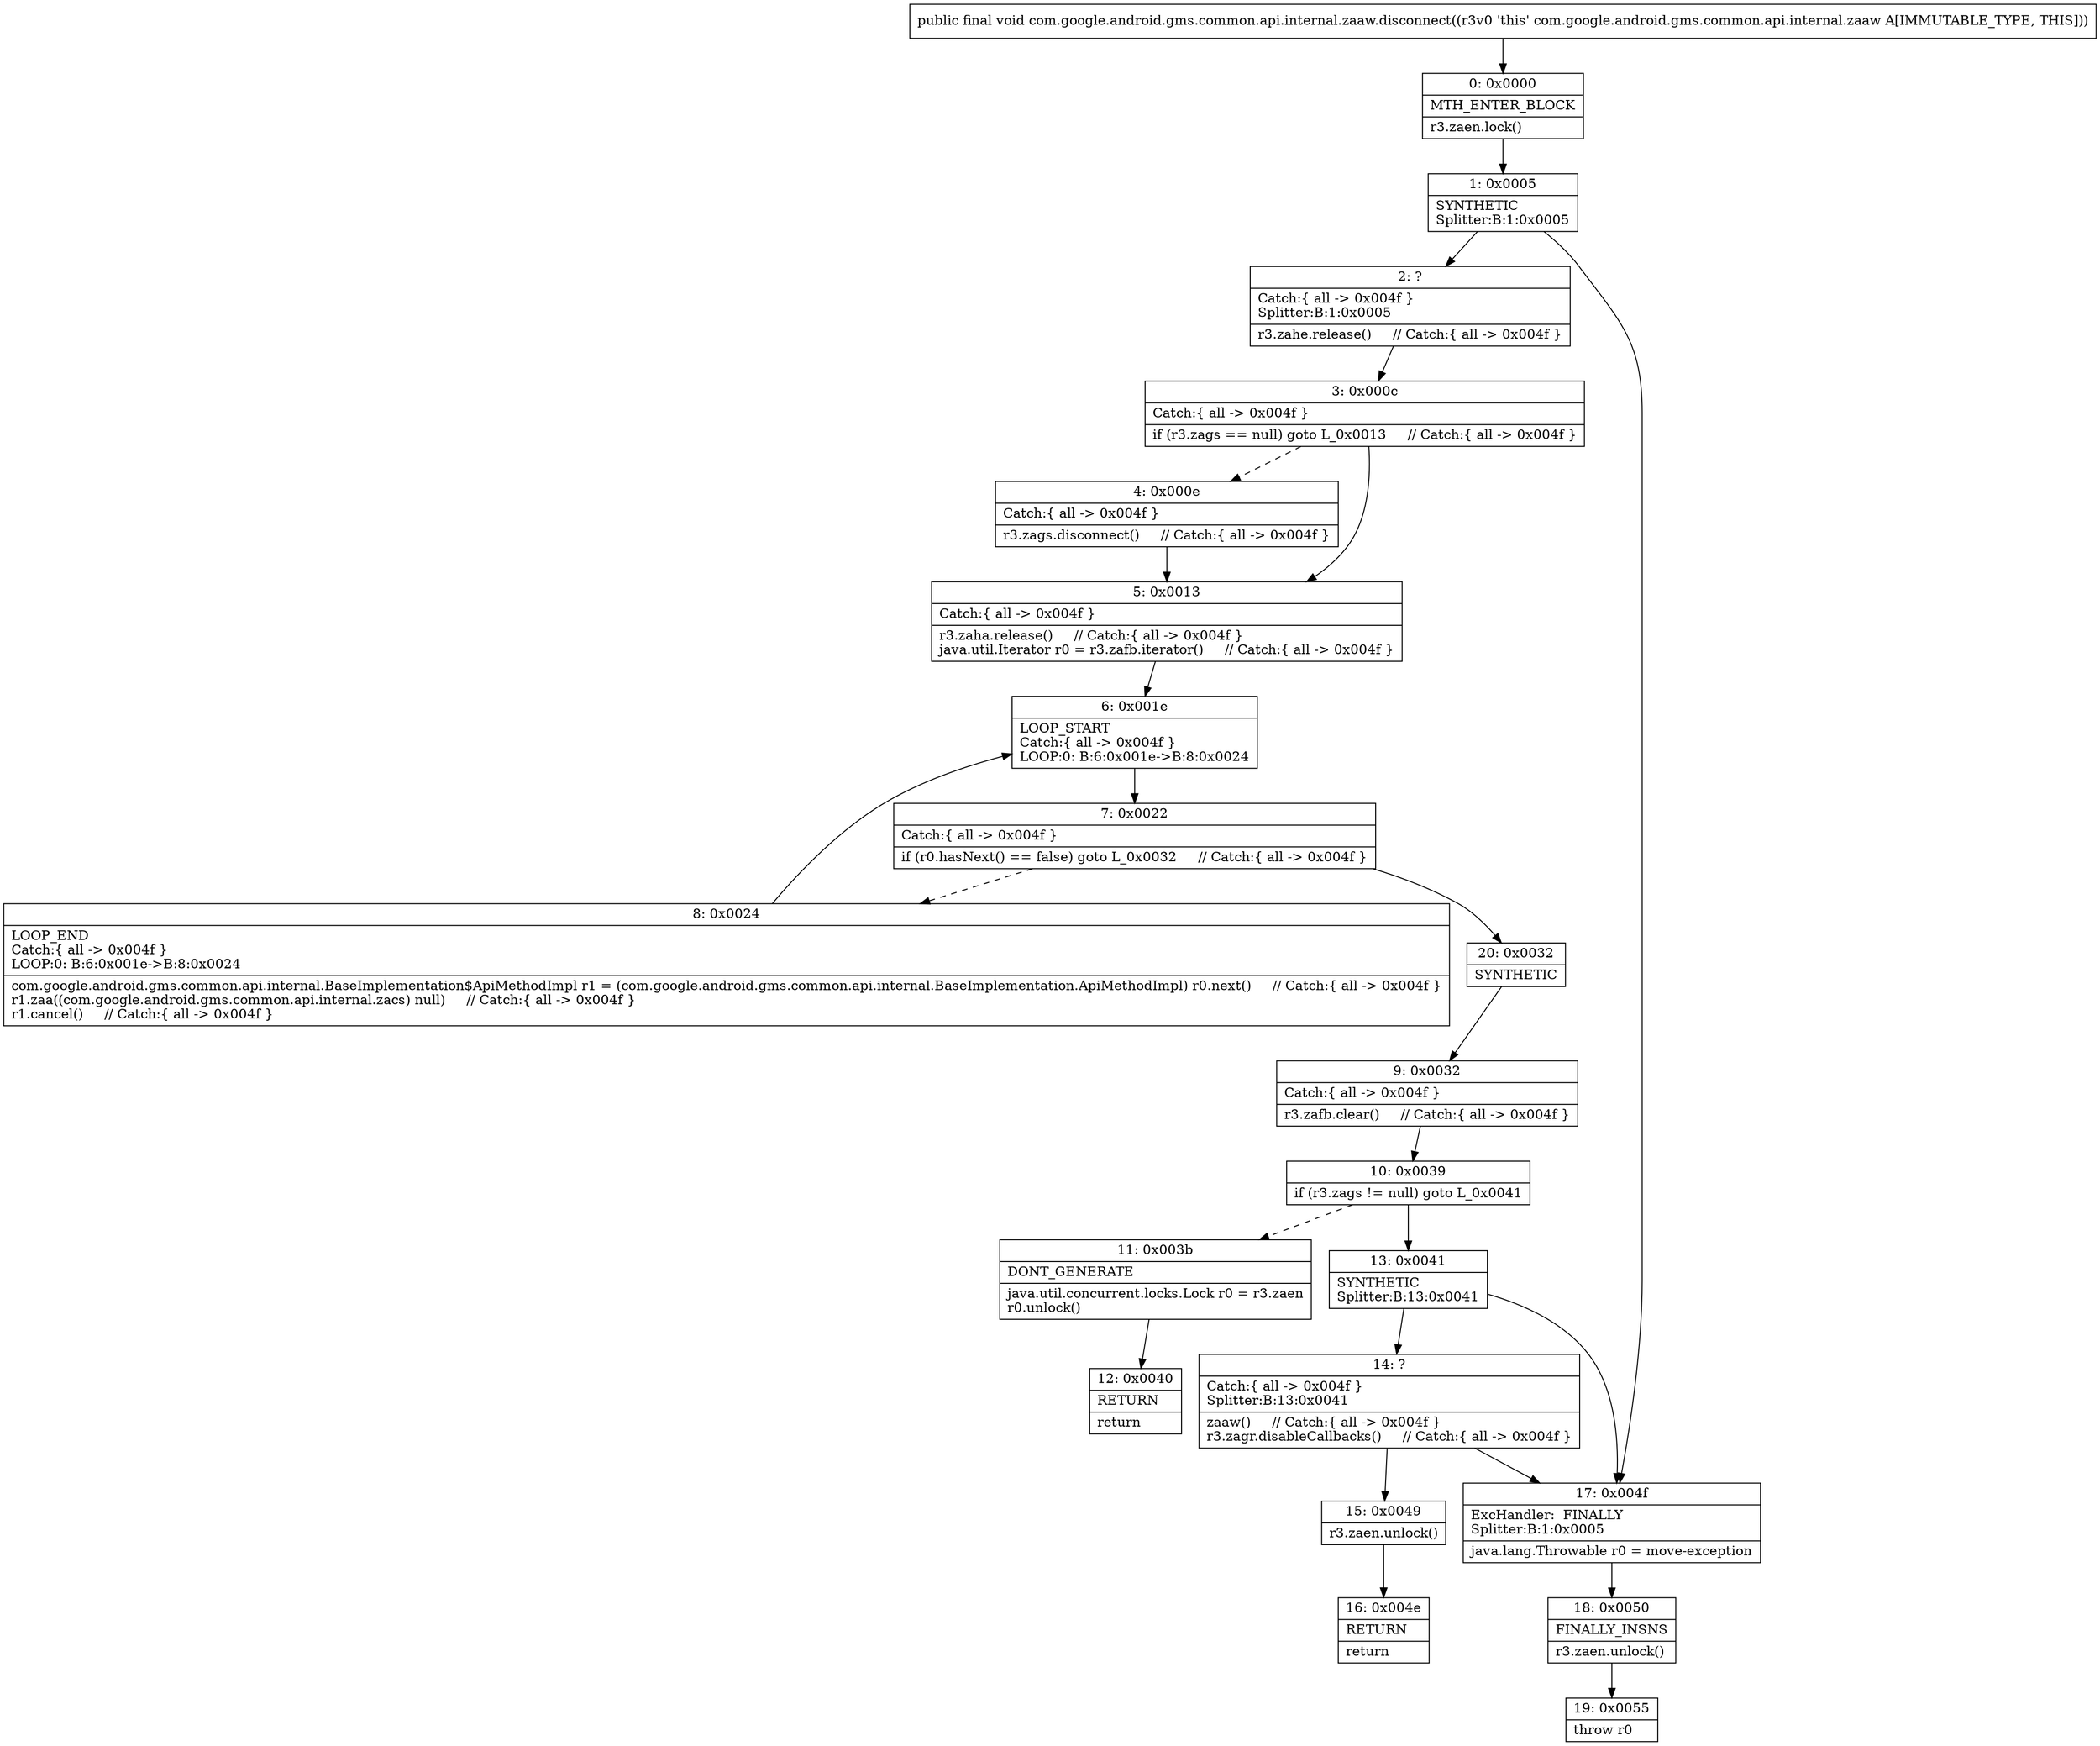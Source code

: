 digraph "CFG forcom.google.android.gms.common.api.internal.zaaw.disconnect()V" {
Node_0 [shape=record,label="{0\:\ 0x0000|MTH_ENTER_BLOCK\l|r3.zaen.lock()\l}"];
Node_1 [shape=record,label="{1\:\ 0x0005|SYNTHETIC\lSplitter:B:1:0x0005\l}"];
Node_2 [shape=record,label="{2\:\ ?|Catch:\{ all \-\> 0x004f \}\lSplitter:B:1:0x0005\l|r3.zahe.release()     \/\/ Catch:\{ all \-\> 0x004f \}\l}"];
Node_3 [shape=record,label="{3\:\ 0x000c|Catch:\{ all \-\> 0x004f \}\l|if (r3.zags == null) goto L_0x0013     \/\/ Catch:\{ all \-\> 0x004f \}\l}"];
Node_4 [shape=record,label="{4\:\ 0x000e|Catch:\{ all \-\> 0x004f \}\l|r3.zags.disconnect()     \/\/ Catch:\{ all \-\> 0x004f \}\l}"];
Node_5 [shape=record,label="{5\:\ 0x0013|Catch:\{ all \-\> 0x004f \}\l|r3.zaha.release()     \/\/ Catch:\{ all \-\> 0x004f \}\ljava.util.Iterator r0 = r3.zafb.iterator()     \/\/ Catch:\{ all \-\> 0x004f \}\l}"];
Node_6 [shape=record,label="{6\:\ 0x001e|LOOP_START\lCatch:\{ all \-\> 0x004f \}\lLOOP:0: B:6:0x001e\-\>B:8:0x0024\l}"];
Node_7 [shape=record,label="{7\:\ 0x0022|Catch:\{ all \-\> 0x004f \}\l|if (r0.hasNext() == false) goto L_0x0032     \/\/ Catch:\{ all \-\> 0x004f \}\l}"];
Node_8 [shape=record,label="{8\:\ 0x0024|LOOP_END\lCatch:\{ all \-\> 0x004f \}\lLOOP:0: B:6:0x001e\-\>B:8:0x0024\l|com.google.android.gms.common.api.internal.BaseImplementation$ApiMethodImpl r1 = (com.google.android.gms.common.api.internal.BaseImplementation.ApiMethodImpl) r0.next()     \/\/ Catch:\{ all \-\> 0x004f \}\lr1.zaa((com.google.android.gms.common.api.internal.zacs) null)     \/\/ Catch:\{ all \-\> 0x004f \}\lr1.cancel()     \/\/ Catch:\{ all \-\> 0x004f \}\l}"];
Node_9 [shape=record,label="{9\:\ 0x0032|Catch:\{ all \-\> 0x004f \}\l|r3.zafb.clear()     \/\/ Catch:\{ all \-\> 0x004f \}\l}"];
Node_10 [shape=record,label="{10\:\ 0x0039|if (r3.zags != null) goto L_0x0041\l}"];
Node_11 [shape=record,label="{11\:\ 0x003b|DONT_GENERATE\l|java.util.concurrent.locks.Lock r0 = r3.zaen\lr0.unlock()\l}"];
Node_12 [shape=record,label="{12\:\ 0x0040|RETURN\l|return\l}"];
Node_13 [shape=record,label="{13\:\ 0x0041|SYNTHETIC\lSplitter:B:13:0x0041\l}"];
Node_14 [shape=record,label="{14\:\ ?|Catch:\{ all \-\> 0x004f \}\lSplitter:B:13:0x0041\l|zaaw()     \/\/ Catch:\{ all \-\> 0x004f \}\lr3.zagr.disableCallbacks()     \/\/ Catch:\{ all \-\> 0x004f \}\l}"];
Node_15 [shape=record,label="{15\:\ 0x0049|r3.zaen.unlock()\l}"];
Node_16 [shape=record,label="{16\:\ 0x004e|RETURN\l|return\l}"];
Node_17 [shape=record,label="{17\:\ 0x004f|ExcHandler:  FINALLY\lSplitter:B:1:0x0005\l|java.lang.Throwable r0 = move\-exception\l}"];
Node_18 [shape=record,label="{18\:\ 0x0050|FINALLY_INSNS\l|r3.zaen.unlock()\l}"];
Node_19 [shape=record,label="{19\:\ 0x0055|throw r0\l}"];
Node_20 [shape=record,label="{20\:\ 0x0032|SYNTHETIC\l}"];
MethodNode[shape=record,label="{public final void com.google.android.gms.common.api.internal.zaaw.disconnect((r3v0 'this' com.google.android.gms.common.api.internal.zaaw A[IMMUTABLE_TYPE, THIS])) }"];
MethodNode -> Node_0;
Node_0 -> Node_1;
Node_1 -> Node_2;
Node_1 -> Node_17;
Node_2 -> Node_3;
Node_3 -> Node_4[style=dashed];
Node_3 -> Node_5;
Node_4 -> Node_5;
Node_5 -> Node_6;
Node_6 -> Node_7;
Node_7 -> Node_8[style=dashed];
Node_7 -> Node_20;
Node_8 -> Node_6;
Node_9 -> Node_10;
Node_10 -> Node_11[style=dashed];
Node_10 -> Node_13;
Node_11 -> Node_12;
Node_13 -> Node_14;
Node_13 -> Node_17;
Node_14 -> Node_15;
Node_14 -> Node_17;
Node_15 -> Node_16;
Node_17 -> Node_18;
Node_18 -> Node_19;
Node_20 -> Node_9;
}

